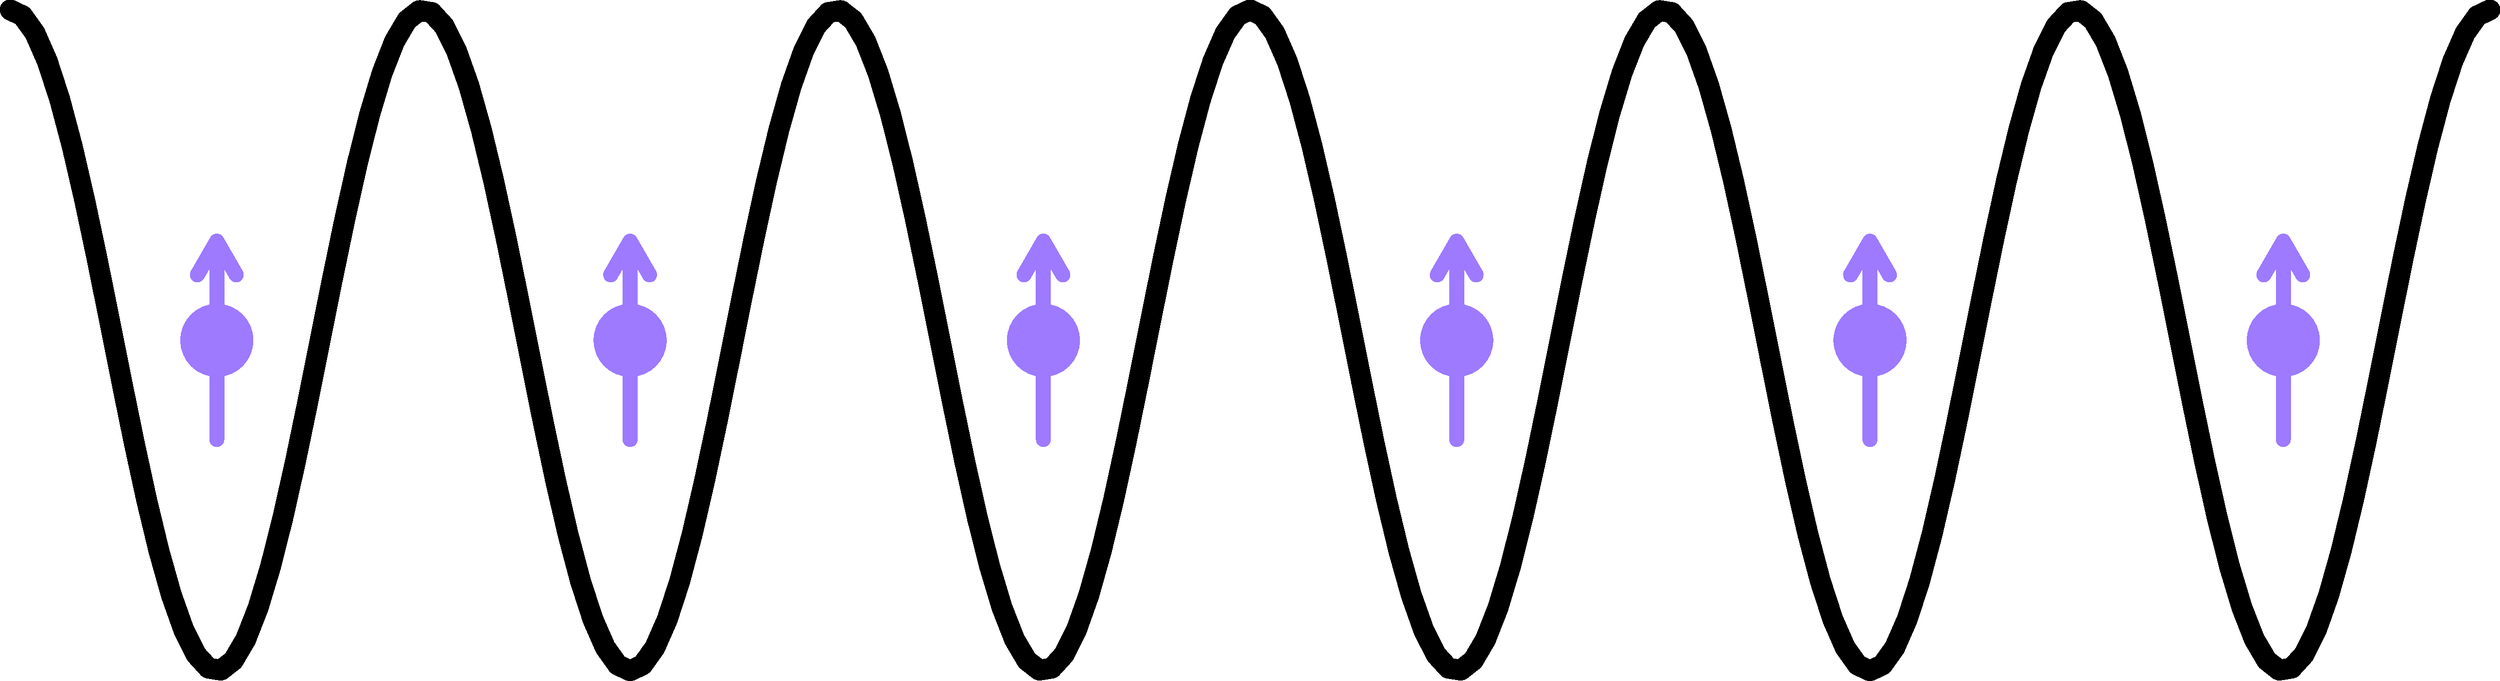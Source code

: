 settings.outformat = "png";
settings.render=20;
defaultpen(fontsize(16pt));
unitsize(3mm);
usepackage("amsfonts");


import graph;
real parabol_width = 4;
string colour = "000000"; 
pen lw = linewidth(2.1pt);
pen dw = linewidth(7.5pt);
pen sw = linewidth(1.5pt);

pen coloura = rgb("006F63");
pen colourb = rgb("F78320");
pen colourc = rgb("#9E7AFF");

//function
real x1 = 0;
real x2 = 6;
real A = 4;
real omega = 2*pi;
real wavelength = 5;
real f(real x) { return A*cos(x*omega/wavelength); }
path g = graph(f ,x1*wavelength , x2*wavelength, n=200);
draw(g, p=rgb(colour)+lw);

real spin_length = 1.2;
for (int i =0; i<=5; ++i)
{
    dot(((i+0.5)*wavelength,0), p=colourc+dw);
    draw(((i+0.5)*wavelength,-spin_length ) -- ((i+0.5)*wavelength, spin_length), p=colourc+sw, arrow=ArcArrow(SimpleHead, size=4));
}





